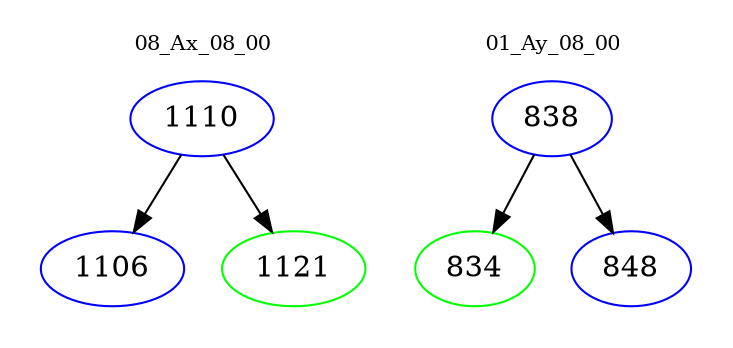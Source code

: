 digraph{
subgraph cluster_0 {
color = white
label = "08_Ax_08_00";
fontsize=10;
T0_1110 [label="1110", color="blue"]
T0_1110 -> T0_1106 [color="black"]
T0_1106 [label="1106", color="blue"]
T0_1110 -> T0_1121 [color="black"]
T0_1121 [label="1121", color="green"]
}
subgraph cluster_1 {
color = white
label = "01_Ay_08_00";
fontsize=10;
T1_838 [label="838", color="blue"]
T1_838 -> T1_834 [color="black"]
T1_834 [label="834", color="green"]
T1_838 -> T1_848 [color="black"]
T1_848 [label="848", color="blue"]
}
}
